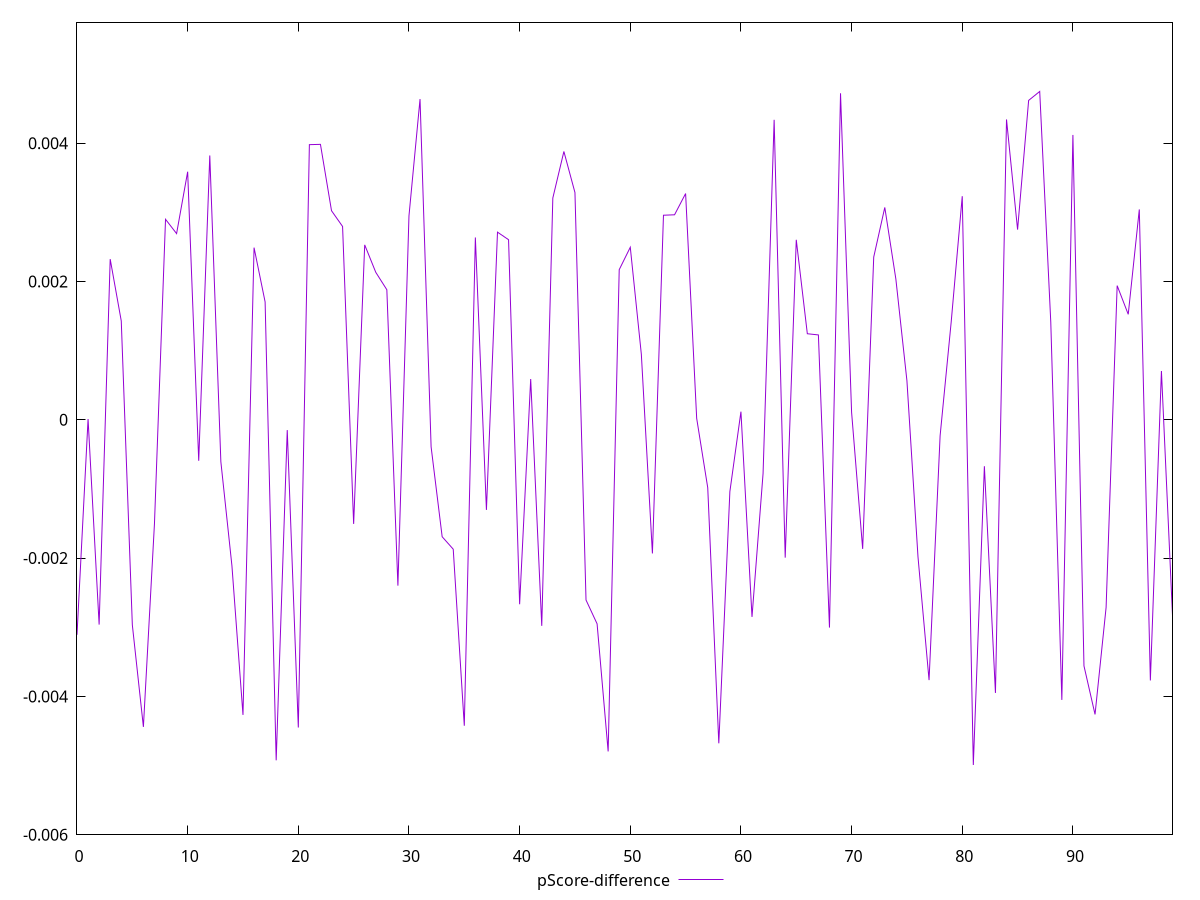reset

$pScoreDifference <<EOF
0 -0.0031086542476146395
1 0.000011252659045224433
2 -0.002961590911503942
3 0.0023241813784842247
4 0.0014296305228410633
5 -0.002965522507537899
6 -0.004440855275189004
7 -0.0015014231053570581
8 0.002900148784484413
9 0.002693256338387351
10 0.0035882108412853553
11 -0.0005920184358362279
12 0.003823348519240599
13 -0.000606072872461616
14 -0.0021100159604916513
15 -0.004267391696132439
16 0.0024903843054843167
17 0.0017046948790454541
18 -0.004924540393504984
19 -0.0001479665184295209
20 -0.004449796333675926
21 0.0039796269682343954
22 0.003983851177517872
23 0.0030241492392684144
24 0.0027963402863686038
25 -0.0015056760611826814
26 0.0025302214918276333
27 0.0021334186858261717
28 0.0018813495237812727
29 -0.0023979799612843244
30 0.0029497196277429305
31 0.004638840907569497
32 -0.00039047827263893886
33 -0.0016908772253798054
34 -0.0018709517871214887
35 -0.004424263942716999
36 0.0026370687787565794
37 -0.0013025291084381996
38 0.0027141451275052297
39 0.0026047179941616205
40 -0.0026670034526994346
41 0.0005903660639474118
42 -0.002979751190357871
43 0.0032078919419358254
44 0.003880876803646016
45 0.003286873284794156
46 -0.002605946868754483
47 -0.002950179570064271
48 -0.004795502277359143
49 0.0021716694057553054
50 0.002495505788342567
51 0.000947400257331199
52 -0.001932615757517575
53 0.002958958092857844
54 0.0029653737334633945
55 0.003272347233609807
56 0.000021564755960601367
57 -0.000981915754846019
58 -0.004678406374749033
59 -0.0010377671720229742
60 0.00011804053296571304
61 -0.0028499985502361547
62 -0.0007757658603606554
63 0.004338703388232834
64 -0.0019932753252031588
65 0.002603647047738744
66 0.0012451613594812727
67 0.0012278889331009957
68 -0.003004422002916285
69 0.00472242600167927
70 0.00010959996068116151
71 -0.001866862473514641
72 0.0023542016701904034
73 0.0030718688297286523
74 0.00203616994716993
75 0.0005656409957085495
76 -0.001980836005296749
77 -0.0037641811724744567
78 -0.00022994267464870877
79 0.0014139061557426613
80 0.0032342055961844807
81 -0.00499173877572634
82 -0.0006708645847345318
83 -0.003949985782385368
84 0.004343910180972743
85 0.0027510544914490787
86 0.004619576984260854
87 0.00474917698073507
88 0.0014136108440716555
89 -0.0040510549033262455
90 0.004119967437500871
91 -0.003558903279871961
92 -0.004260455542833774
93 -0.002713226146014547
94 0.00194077987756347
95 0.001525775380652572
96 0.003042823782378079
97 -0.0037692120338838064
98 0.0007058306633795919
99 -0.0028286016160158356
EOF

set key outside below
set xrange [0:99]
set yrange [-0.00599173877572634:0.00574917698073507]
set trange [-0.00599173877572634:0.00574917698073507]
set terminal svg size 640, 500 enhanced background rgb 'white'
set output "reports/report_00028_2021-02-24T12-49-42.674Z/mainthread-work-breakdown/samples/music/pScore-difference/values.svg"

plot $pScoreDifference title "pScore-difference" with line

reset

